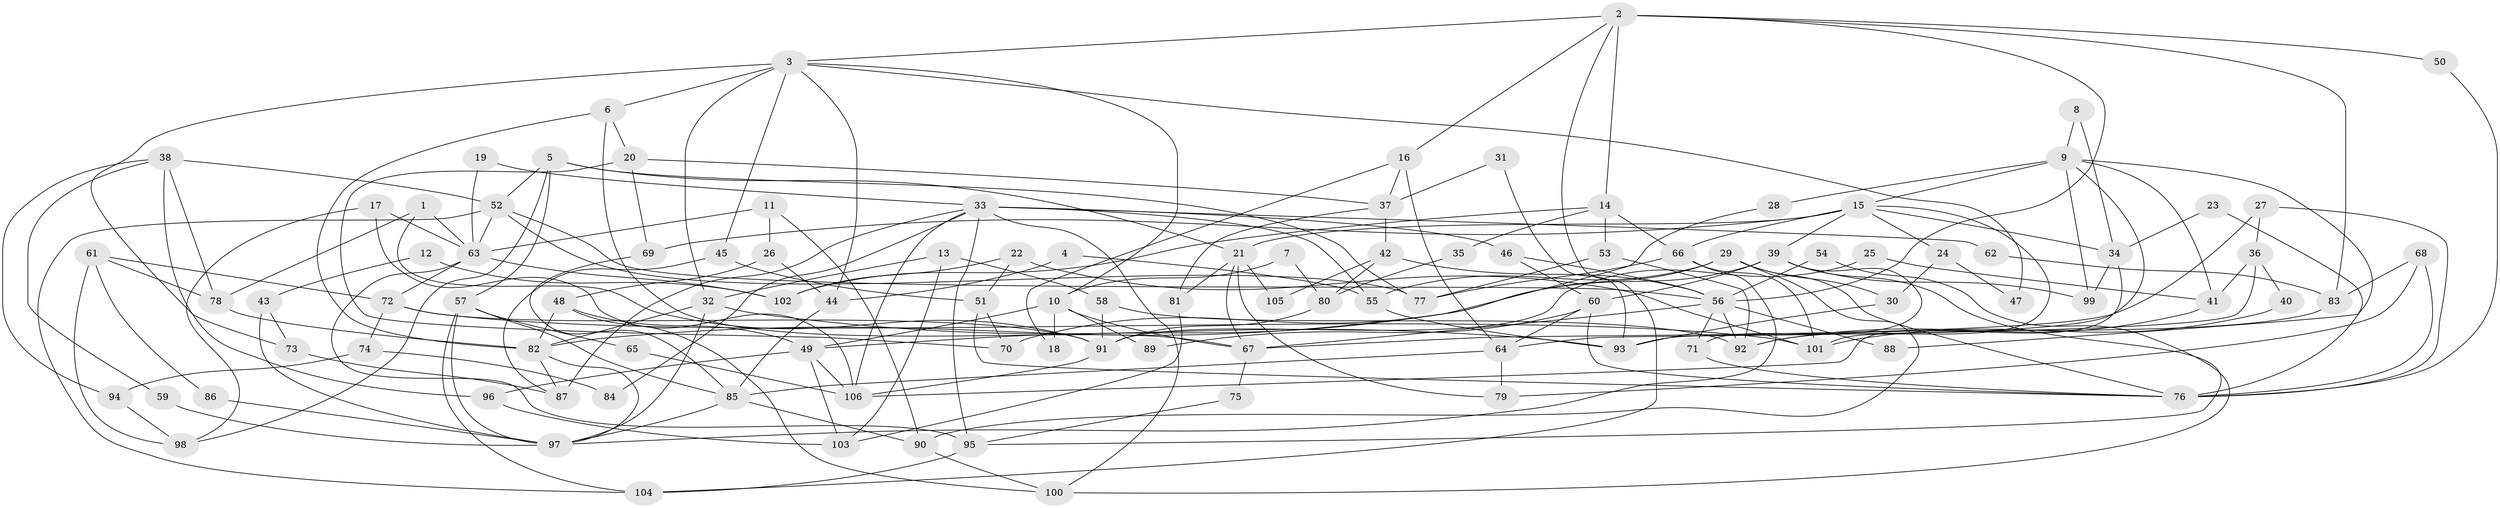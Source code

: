 // Generated by graph-tools (version 1.1) at 2025/15/03/09/25 04:15:05]
// undirected, 106 vertices, 212 edges
graph export_dot {
graph [start="1"]
  node [color=gray90,style=filled];
  1;
  2;
  3;
  4;
  5;
  6;
  7;
  8;
  9;
  10;
  11;
  12;
  13;
  14;
  15;
  16;
  17;
  18;
  19;
  20;
  21;
  22;
  23;
  24;
  25;
  26;
  27;
  28;
  29;
  30;
  31;
  32;
  33;
  34;
  35;
  36;
  37;
  38;
  39;
  40;
  41;
  42;
  43;
  44;
  45;
  46;
  47;
  48;
  49;
  50;
  51;
  52;
  53;
  54;
  55;
  56;
  57;
  58;
  59;
  60;
  61;
  62;
  63;
  64;
  65;
  66;
  67;
  68;
  69;
  70;
  71;
  72;
  73;
  74;
  75;
  76;
  77;
  78;
  79;
  80;
  81;
  82;
  83;
  84;
  85;
  86;
  87;
  88;
  89;
  90;
  91;
  92;
  93;
  94;
  95;
  96;
  97;
  98;
  99;
  100;
  101;
  102;
  103;
  104;
  105;
  106;
  1 -- 63;
  1 -- 91;
  1 -- 78;
  2 -- 104;
  2 -- 83;
  2 -- 3;
  2 -- 14;
  2 -- 16;
  2 -- 50;
  2 -- 56;
  3 -- 32;
  3 -- 6;
  3 -- 10;
  3 -- 44;
  3 -- 45;
  3 -- 47;
  3 -- 73;
  4 -- 55;
  4 -- 44;
  5 -- 21;
  5 -- 77;
  5 -- 52;
  5 -- 57;
  5 -- 98;
  6 -- 82;
  6 -- 20;
  6 -- 67;
  7 -- 80;
  7 -- 10;
  8 -- 34;
  8 -- 9;
  9 -- 93;
  9 -- 15;
  9 -- 28;
  9 -- 41;
  9 -- 88;
  9 -- 99;
  10 -- 67;
  10 -- 18;
  10 -- 49;
  10 -- 89;
  11 -- 26;
  11 -- 63;
  11 -- 90;
  12 -- 102;
  12 -- 43;
  13 -- 103;
  13 -- 32;
  13 -- 58;
  14 -- 66;
  14 -- 35;
  14 -- 53;
  14 -- 102;
  15 -- 66;
  15 -- 69;
  15 -- 21;
  15 -- 24;
  15 -- 34;
  15 -- 39;
  15 -- 101;
  16 -- 64;
  16 -- 18;
  16 -- 37;
  17 -- 106;
  17 -- 98;
  17 -- 63;
  19 -- 63;
  19 -- 33;
  20 -- 37;
  20 -- 69;
  20 -- 70;
  21 -- 67;
  21 -- 79;
  21 -- 81;
  21 -- 105;
  22 -- 102;
  22 -- 51;
  22 -- 101;
  23 -- 34;
  23 -- 76;
  24 -- 30;
  24 -- 47;
  25 -- 91;
  25 -- 41;
  26 -- 44;
  26 -- 48;
  27 -- 67;
  27 -- 36;
  27 -- 76;
  28 -- 70;
  29 -- 76;
  29 -- 90;
  29 -- 30;
  29 -- 49;
  29 -- 55;
  30 -- 93;
  31 -- 93;
  31 -- 37;
  32 -- 82;
  32 -- 97;
  32 -- 93;
  33 -- 95;
  33 -- 106;
  33 -- 46;
  33 -- 55;
  33 -- 62;
  33 -- 84;
  33 -- 87;
  33 -- 100;
  34 -- 99;
  34 -- 106;
  35 -- 80;
  36 -- 41;
  36 -- 64;
  36 -- 40;
  37 -- 81;
  37 -- 42;
  38 -- 52;
  38 -- 78;
  38 -- 59;
  38 -- 94;
  38 -- 96;
  39 -- 95;
  39 -- 60;
  39 -- 71;
  39 -- 82;
  39 -- 99;
  40 -- 101;
  41 -- 92;
  42 -- 56;
  42 -- 80;
  42 -- 105;
  43 -- 97;
  43 -- 73;
  44 -- 85;
  45 -- 87;
  45 -- 51;
  46 -- 56;
  46 -- 60;
  48 -- 49;
  48 -- 82;
  48 -- 100;
  49 -- 96;
  49 -- 103;
  49 -- 106;
  50 -- 76;
  51 -- 76;
  51 -- 70;
  52 -- 56;
  52 -- 63;
  52 -- 77;
  52 -- 104;
  53 -- 92;
  53 -- 77;
  54 -- 100;
  54 -- 56;
  55 -- 93;
  56 -- 71;
  56 -- 67;
  56 -- 88;
  56 -- 92;
  57 -- 97;
  57 -- 65;
  57 -- 85;
  57 -- 104;
  58 -- 91;
  58 -- 92;
  59 -- 97;
  60 -- 64;
  60 -- 76;
  60 -- 89;
  61 -- 72;
  61 -- 78;
  61 -- 86;
  61 -- 98;
  62 -- 83;
  63 -- 72;
  63 -- 95;
  63 -- 102;
  64 -- 85;
  64 -- 79;
  65 -- 106;
  66 -- 77;
  66 -- 101;
  66 -- 97;
  67 -- 75;
  68 -- 76;
  68 -- 79;
  68 -- 83;
  69 -- 85;
  71 -- 76;
  72 -- 101;
  72 -- 74;
  72 -- 91;
  73 -- 87;
  74 -- 94;
  74 -- 84;
  75 -- 95;
  78 -- 82;
  80 -- 91;
  81 -- 103;
  82 -- 97;
  82 -- 87;
  83 -- 92;
  85 -- 90;
  85 -- 97;
  86 -- 97;
  90 -- 100;
  91 -- 106;
  94 -- 98;
  95 -- 104;
  96 -- 103;
}
